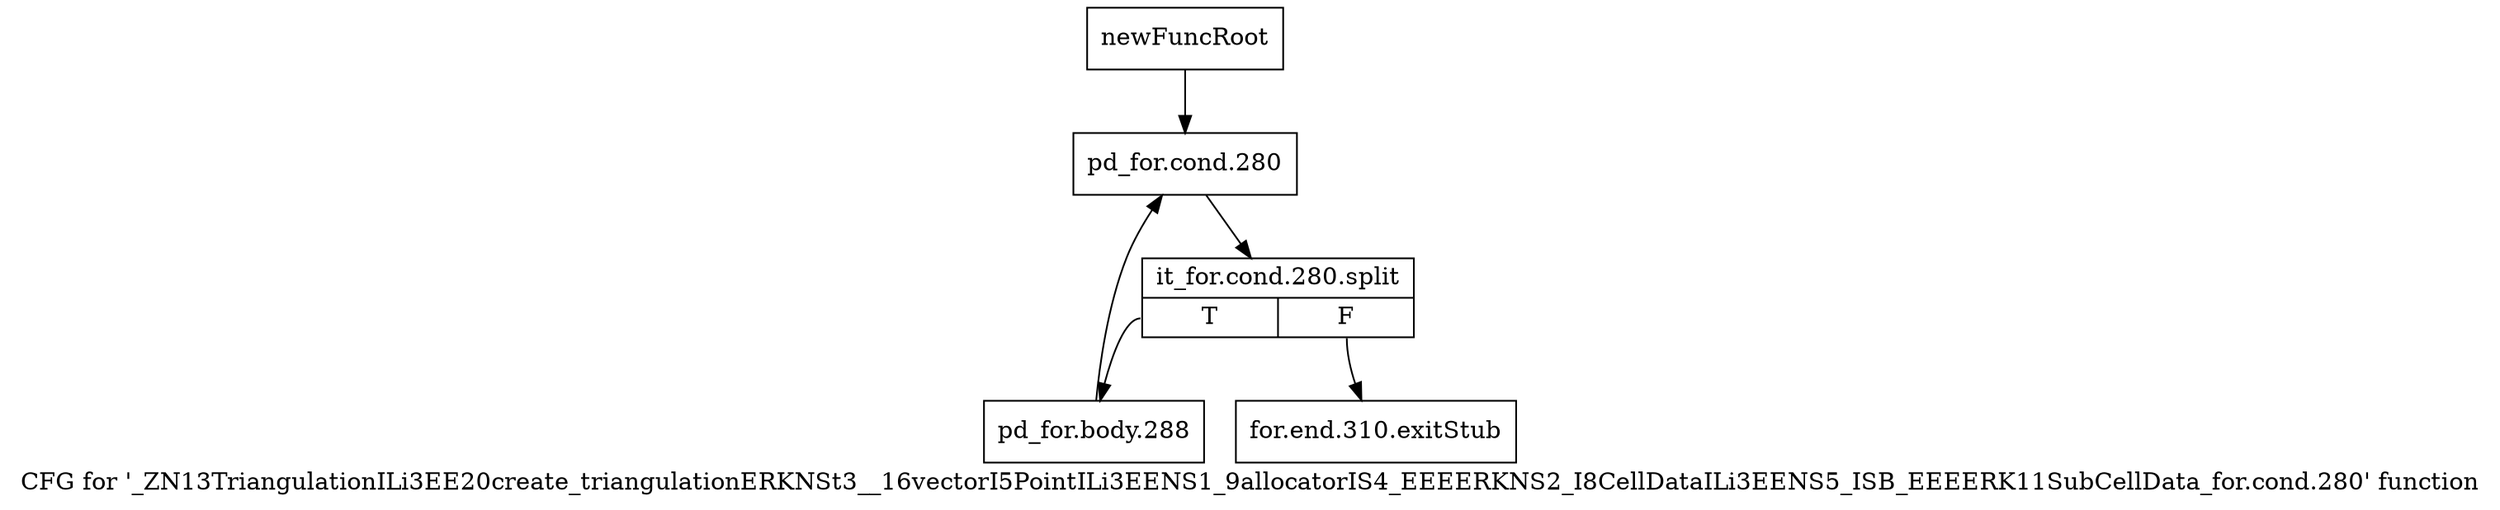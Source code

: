 digraph "CFG for '_ZN13TriangulationILi3EE20create_triangulationERKNSt3__16vectorI5PointILi3EENS1_9allocatorIS4_EEEERKNS2_I8CellDataILi3EENS5_ISB_EEEERK11SubCellData_for.cond.280' function" {
	label="CFG for '_ZN13TriangulationILi3EE20create_triangulationERKNSt3__16vectorI5PointILi3EENS1_9allocatorIS4_EEEERKNS2_I8CellDataILi3EENS5_ISB_EEEERK11SubCellData_for.cond.280' function";

	Node0x97c2090 [shape=record,label="{newFuncRoot}"];
	Node0x97c2090 -> Node0x97c2130;
	Node0x97c20e0 [shape=record,label="{for.end.310.exitStub}"];
	Node0x97c2130 [shape=record,label="{pd_for.cond.280}"];
	Node0x97c2130 -> Node0xbad4cf0;
	Node0xbad4cf0 [shape=record,label="{it_for.cond.280.split|{<s0>T|<s1>F}}"];
	Node0xbad4cf0:s0 -> Node0x97c2180;
	Node0xbad4cf0:s1 -> Node0x97c20e0;
	Node0x97c2180 [shape=record,label="{pd_for.body.288}"];
	Node0x97c2180 -> Node0x97c2130;
}
